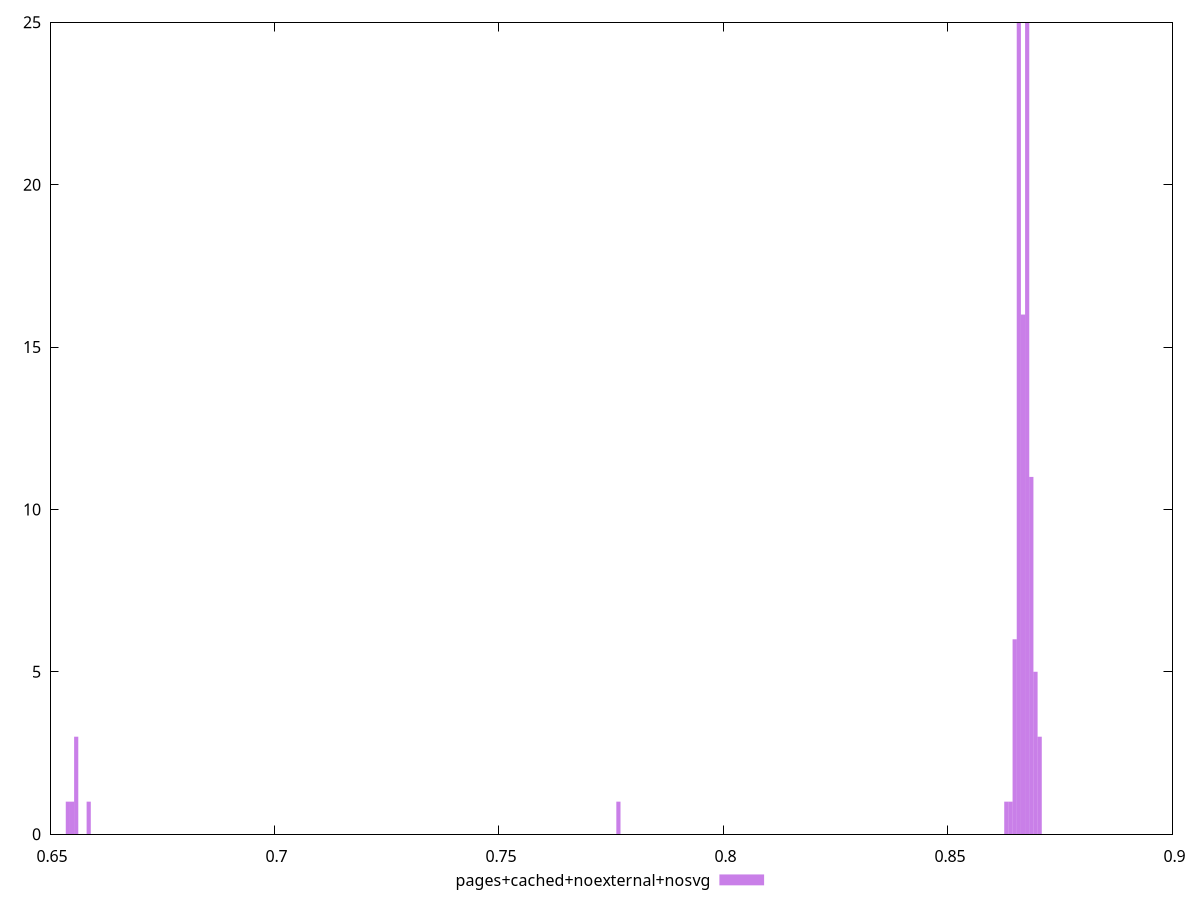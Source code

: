 $_pagesCachedNoexternalNosvg <<EOF
0.8685620015161523 11
0.8657751715647635 25
0.8694909448332818 5
0.8676330581990226 25
0.8648462282476339 6
0.866704114881893 16
0.7765966131203244 1
0.6539760952592205 1
0.8704198881504114 3
0.6586208118448683 1
0.6558339818934796 3
0.8639172849305043 1
0.8629883416133748 1
0.6549050385763501 1
EOF
set key outside below
set terminal pngcairo
set output "report_00006_2020-11-02T20-21-41.718Z/render-blocking-resources/pages+cached+noexternal+nosvg//hist.png"
set yrange [0:25]
set boxwidth 0.0009289433171295746
set style fill transparent solid 0.5 noborder
plot $_pagesCachedNoexternalNosvg title "pages+cached+noexternal+nosvg" with boxes ,